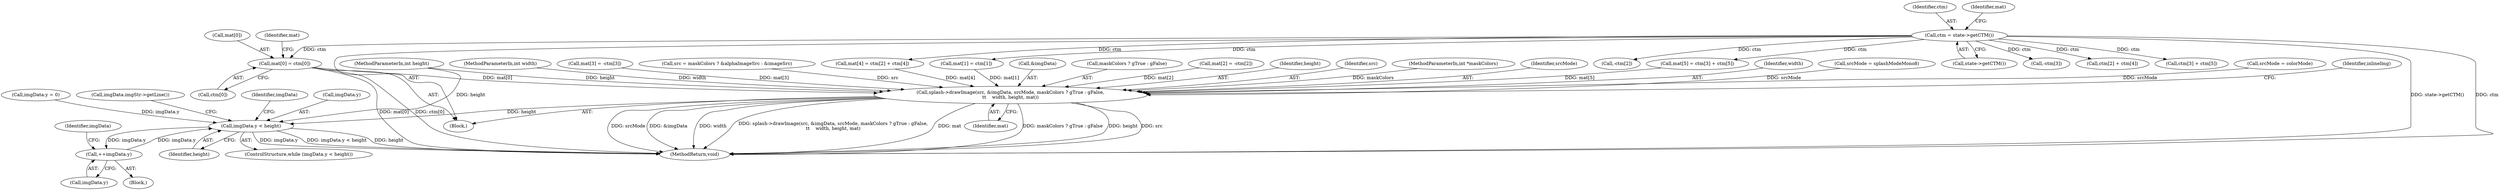 digraph "0_poppler_7b2d314a61fd0e12f47c62996cb49ec0d1ba747a_10@pointer" {
"1000124" [label="(Call,mat[0] = ctm[0])"];
"1000121" [label="(Call,ctm = state->getCTM())"];
"1000534" [label="(Call,splash->drawImage(src, &imgData, srcMode, maskColors ? gTrue : gFalse,\n\t\t    width, height, mat))"];
"1000550" [label="(Call,imgData.y < height)"];
"1000557" [label="(Call,++imgData.y)"];
"1000556" [label="(Call,imgData.imgStr->getLine())"];
"1000109" [label="(Block,)"];
"1000142" [label="(Call,-ctm[2])"];
"1000558" [label="(Call,imgData.y)"];
"1000563" [label="(Identifier,imgData)"];
"1000125" [label="(Call,mat[0])"];
"1000539" [label="(Call,maskColors ? gTrue : gFalse)"];
"1000138" [label="(Call,mat[2] = -ctm[2])"];
"1000547" [label="(Identifier,inlineImg)"];
"1000545" [label="(Identifier,mat)"];
"1000557" [label="(Call,++imgData.y)"];
"1000554" [label="(Identifier,height)"];
"1000551" [label="(Call,imgData.y)"];
"1000569" [label="(MethodReturn,void)"];
"1000526" [label="(Call,src = maskColors ? &alphaImageSrc : &imageSrc)"];
"1000124" [label="(Call,mat[0] = ctm[0])"];
"1000133" [label="(Identifier,mat)"];
"1000534" [label="(Call,splash->drawImage(src, &imgData, srcMode, maskColors ? gTrue : gFalse,\n\t\t    width, height, mat))"];
"1000123" [label="(Call,state->getCTM())"];
"1000555" [label="(Block,)"];
"1000536" [label="(Call,&imgData)"];
"1000208" [label="(Call,imgData.y = 0)"];
"1000552" [label="(Identifier,imgData)"];
"1000131" [label="(Call,mat[1] = ctm[1])"];
"1000150" [label="(Call,-ctm[3])"];
"1000128" [label="(Call,ctm[0])"];
"1000550" [label="(Call,imgData.y < height)"];
"1000165" [label="(Call,mat[5] = ctm[3] + ctm[5])"];
"1000158" [label="(Call,ctm[2] + ctm[4])"];
"1000544" [label="(Identifier,height)"];
"1000535" [label="(Identifier,src)"];
"1000107" [label="(MethodParameterIn,int *maskColors)"];
"1000538" [label="(Identifier,srcMode)"];
"1000543" [label="(Identifier,width)"];
"1000518" [label="(Call,srcMode = splashModeMono8)"];
"1000523" [label="(Call,srcMode = colorMode)"];
"1000122" [label="(Identifier,ctm)"];
"1000154" [label="(Call,mat[4] = ctm[2] + ctm[4])"];
"1000169" [label="(Call,ctm[3] + ctm[5])"];
"1000549" [label="(ControlStructure,while (imgData.y < height))"];
"1000126" [label="(Identifier,mat)"];
"1000104" [label="(MethodParameterIn,int width)"];
"1000146" [label="(Call,mat[3] = -ctm[3])"];
"1000105" [label="(MethodParameterIn,int height)"];
"1000121" [label="(Call,ctm = state->getCTM())"];
"1000124" -> "1000109"  [label="AST: "];
"1000124" -> "1000128"  [label="CFG: "];
"1000125" -> "1000124"  [label="AST: "];
"1000128" -> "1000124"  [label="AST: "];
"1000133" -> "1000124"  [label="CFG: "];
"1000124" -> "1000569"  [label="DDG: mat[0]"];
"1000124" -> "1000569"  [label="DDG: ctm[0]"];
"1000121" -> "1000124"  [label="DDG: ctm"];
"1000124" -> "1000534"  [label="DDG: mat[0]"];
"1000121" -> "1000109"  [label="AST: "];
"1000121" -> "1000123"  [label="CFG: "];
"1000122" -> "1000121"  [label="AST: "];
"1000123" -> "1000121"  [label="AST: "];
"1000126" -> "1000121"  [label="CFG: "];
"1000121" -> "1000569"  [label="DDG: state->getCTM()"];
"1000121" -> "1000569"  [label="DDG: ctm"];
"1000121" -> "1000131"  [label="DDG: ctm"];
"1000121" -> "1000142"  [label="DDG: ctm"];
"1000121" -> "1000150"  [label="DDG: ctm"];
"1000121" -> "1000154"  [label="DDG: ctm"];
"1000121" -> "1000158"  [label="DDG: ctm"];
"1000121" -> "1000165"  [label="DDG: ctm"];
"1000121" -> "1000169"  [label="DDG: ctm"];
"1000534" -> "1000109"  [label="AST: "];
"1000534" -> "1000545"  [label="CFG: "];
"1000535" -> "1000534"  [label="AST: "];
"1000536" -> "1000534"  [label="AST: "];
"1000538" -> "1000534"  [label="AST: "];
"1000539" -> "1000534"  [label="AST: "];
"1000543" -> "1000534"  [label="AST: "];
"1000544" -> "1000534"  [label="AST: "];
"1000545" -> "1000534"  [label="AST: "];
"1000547" -> "1000534"  [label="CFG: "];
"1000534" -> "1000569"  [label="DDG: &imgData"];
"1000534" -> "1000569"  [label="DDG: width"];
"1000534" -> "1000569"  [label="DDG: splash->drawImage(src, &imgData, srcMode, maskColors ? gTrue : gFalse,\n\t\t    width, height, mat)"];
"1000534" -> "1000569"  [label="DDG: mat"];
"1000534" -> "1000569"  [label="DDG: maskColors ? gTrue : gFalse"];
"1000534" -> "1000569"  [label="DDG: height"];
"1000534" -> "1000569"  [label="DDG: src"];
"1000534" -> "1000569"  [label="DDG: srcMode"];
"1000526" -> "1000534"  [label="DDG: src"];
"1000523" -> "1000534"  [label="DDG: srcMode"];
"1000518" -> "1000534"  [label="DDG: srcMode"];
"1000107" -> "1000534"  [label="DDG: maskColors"];
"1000104" -> "1000534"  [label="DDG: width"];
"1000105" -> "1000534"  [label="DDG: height"];
"1000165" -> "1000534"  [label="DDG: mat[5]"];
"1000154" -> "1000534"  [label="DDG: mat[4]"];
"1000146" -> "1000534"  [label="DDG: mat[3]"];
"1000131" -> "1000534"  [label="DDG: mat[1]"];
"1000138" -> "1000534"  [label="DDG: mat[2]"];
"1000534" -> "1000550"  [label="DDG: height"];
"1000550" -> "1000549"  [label="AST: "];
"1000550" -> "1000554"  [label="CFG: "];
"1000551" -> "1000550"  [label="AST: "];
"1000554" -> "1000550"  [label="AST: "];
"1000556" -> "1000550"  [label="CFG: "];
"1000563" -> "1000550"  [label="CFG: "];
"1000550" -> "1000569"  [label="DDG: imgData.y < height"];
"1000550" -> "1000569"  [label="DDG: height"];
"1000550" -> "1000569"  [label="DDG: imgData.y"];
"1000208" -> "1000550"  [label="DDG: imgData.y"];
"1000557" -> "1000550"  [label="DDG: imgData.y"];
"1000105" -> "1000550"  [label="DDG: height"];
"1000550" -> "1000557"  [label="DDG: imgData.y"];
"1000557" -> "1000555"  [label="AST: "];
"1000557" -> "1000558"  [label="CFG: "];
"1000558" -> "1000557"  [label="AST: "];
"1000552" -> "1000557"  [label="CFG: "];
}
